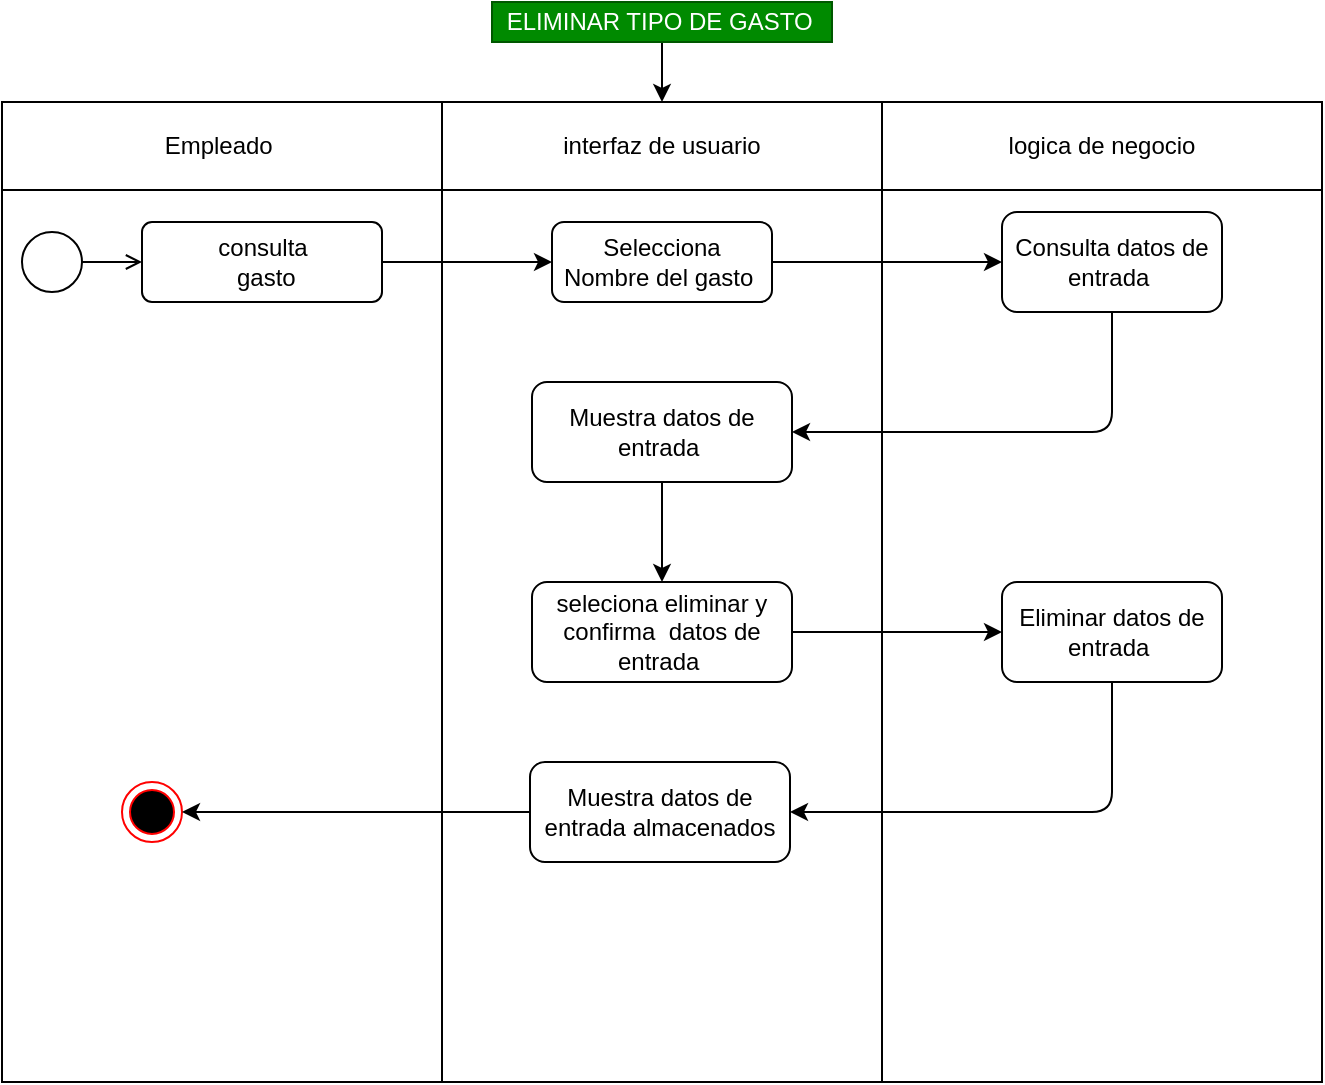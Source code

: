 <mxfile>
    <diagram id="FNf3-6BrtPqKldrc920J" name="Page-1">
        <mxGraphModel dx="758" dy="607" grid="1" gridSize="10" guides="1" tooltips="1" connect="1" arrows="1" fold="1" page="1" pageScale="1" pageWidth="827" pageHeight="1169" math="0" shadow="0">
            <root>
                <mxCell id="0"/>
                <mxCell id="1" parent="0"/>
                <mxCell id="2" value="" style="shape=table;startSize=0;container=1;collapsible=0;childLayout=tableLayout;" vertex="1" parent="1">
                    <mxGeometry x="20" y="170" width="660" height="490" as="geometry"/>
                </mxCell>
                <mxCell id="3" value="" style="shape=partialRectangle;collapsible=0;dropTarget=0;pointerEvents=0;fillColor=none;top=0;left=0;bottom=0;right=0;points=[[0,0.5],[1,0.5]];portConstraint=eastwest;" vertex="1" parent="2">
                    <mxGeometry width="660" height="44" as="geometry"/>
                </mxCell>
                <mxCell id="4" value="Empleado&amp;nbsp;" style="shape=partialRectangle;html=1;whiteSpace=wrap;connectable=0;overflow=hidden;fillColor=none;top=0;left=0;bottom=0;right=0;pointerEvents=1;" vertex="1" parent="3">
                    <mxGeometry width="220" height="44" as="geometry">
                        <mxRectangle width="220" height="44" as="alternateBounds"/>
                    </mxGeometry>
                </mxCell>
                <mxCell id="5" value="interfaz de usuario" style="shape=partialRectangle;html=1;whiteSpace=wrap;connectable=0;overflow=hidden;fillColor=none;top=0;left=0;bottom=0;right=0;pointerEvents=1;" vertex="1" parent="3">
                    <mxGeometry x="220" width="220" height="44" as="geometry">
                        <mxRectangle width="220" height="44" as="alternateBounds"/>
                    </mxGeometry>
                </mxCell>
                <mxCell id="6" value="logica de negocio" style="shape=partialRectangle;html=1;whiteSpace=wrap;connectable=0;overflow=hidden;fillColor=none;top=0;left=0;bottom=0;right=0;pointerEvents=1;" vertex="1" parent="3">
                    <mxGeometry x="440" width="220" height="44" as="geometry">
                        <mxRectangle width="220" height="44" as="alternateBounds"/>
                    </mxGeometry>
                </mxCell>
                <mxCell id="7" value="" style="shape=partialRectangle;collapsible=0;dropTarget=0;pointerEvents=0;fillColor=none;top=0;left=0;bottom=0;right=0;points=[[0,0.5],[1,0.5]];portConstraint=eastwest;" vertex="1" parent="2">
                    <mxGeometry y="44" width="660" height="446" as="geometry"/>
                </mxCell>
                <mxCell id="8" value="" style="shape=partialRectangle;html=1;whiteSpace=wrap;connectable=0;overflow=hidden;fillColor=none;top=0;left=0;bottom=0;right=0;pointerEvents=1;" vertex="1" parent="7">
                    <mxGeometry width="220" height="446" as="geometry">
                        <mxRectangle width="220" height="446" as="alternateBounds"/>
                    </mxGeometry>
                </mxCell>
                <mxCell id="9" value="" style="shape=partialRectangle;html=1;whiteSpace=wrap;connectable=0;overflow=hidden;fillColor=none;top=0;left=0;bottom=0;right=0;pointerEvents=1;" vertex="1" parent="7">
                    <mxGeometry x="220" width="220" height="446" as="geometry">
                        <mxRectangle width="220" height="446" as="alternateBounds"/>
                    </mxGeometry>
                </mxCell>
                <mxCell id="10" value="" style="shape=partialRectangle;html=1;whiteSpace=wrap;connectable=0;overflow=hidden;fillColor=none;top=0;left=0;bottom=0;right=0;pointerEvents=1;" vertex="1" parent="7">
                    <mxGeometry x="440" width="220" height="446" as="geometry">
                        <mxRectangle width="220" height="446" as="alternateBounds"/>
                    </mxGeometry>
                </mxCell>
                <mxCell id="11" style="edgeStyle=none;html=1;entryX=0;entryY=0.5;entryDx=0;entryDy=0;" edge="1" parent="1" source="12" target="14">
                    <mxGeometry relative="1" as="geometry"/>
                </mxCell>
                <mxCell id="12" value="Selecciona&lt;br&gt;Nombre del gasto&amp;nbsp;" style="rounded=1;whiteSpace=wrap;html=1;fillColor=#FFFFFF;fontColor=#000000;" vertex="1" parent="1">
                    <mxGeometry x="295" y="230" width="110" height="40" as="geometry"/>
                </mxCell>
                <mxCell id="13" style="edgeStyle=none;html=1;entryX=1;entryY=0.5;entryDx=0;entryDy=0;" edge="1" parent="1" source="14" target="23">
                    <mxGeometry relative="1" as="geometry">
                        <Array as="points">
                            <mxPoint x="575" y="335"/>
                        </Array>
                    </mxGeometry>
                </mxCell>
                <mxCell id="14" value="Consulta datos de entrada&amp;nbsp;" style="rounded=1;whiteSpace=wrap;html=1;fillColor=#FFFFFF;fontColor=#000000;" vertex="1" parent="1">
                    <mxGeometry x="520" y="225" width="110" height="50" as="geometry"/>
                </mxCell>
                <mxCell id="15" style="edgeStyle=none;html=1;entryX=0;entryY=0.5;entryDx=0;entryDy=0;" edge="1" parent="1" source="16" target="12">
                    <mxGeometry relative="1" as="geometry"/>
                </mxCell>
                <mxCell id="16" value="&lt;span style=&quot;color: rgb(0 , 0 , 0)&quot;&gt;consulta&lt;br&gt;&amp;nbsp;gasto&lt;/span&gt;" style="html=1;align=center;verticalAlign=middle;rounded=1;absoluteArcSize=1;arcSize=10;dashed=0;fillColor=#FFFFFF;" vertex="1" parent="1">
                    <mxGeometry x="90" y="230" width="120" height="40" as="geometry"/>
                </mxCell>
                <mxCell id="17" value="" style="ellipse;html=1;fillColor=#FFFFFF;" vertex="1" parent="1">
                    <mxGeometry x="30" y="235" width="30" height="30" as="geometry"/>
                </mxCell>
                <mxCell id="18" value="" style="endArrow=open;html=1;rounded=0;align=center;verticalAlign=top;endFill=0;labelBackgroundColor=none;endSize=6;entryX=0;entryY=0.5;entryDx=0;entryDy=0;" edge="1" parent="1" source="17" target="16">
                    <mxGeometry relative="1" as="geometry">
                        <mxPoint x="100" y="235" as="targetPoint"/>
                    </mxGeometry>
                </mxCell>
                <mxCell id="19" value="" style="ellipse;html=1;shape=endState;fillColor=#000000;strokeColor=#ff0000;" vertex="1" parent="1">
                    <mxGeometry x="80" y="510" width="30" height="30" as="geometry"/>
                </mxCell>
                <mxCell id="20" value="" style="edgeStyle=none;html=1;" edge="1" parent="1" source="21" target="3">
                    <mxGeometry relative="1" as="geometry"/>
                </mxCell>
                <mxCell id="21" value="ELIMINAR TIPO DE GASTO&amp;nbsp;" style="text;html=1;resizable=0;autosize=1;align=center;verticalAlign=middle;points=[];rounded=0;fillColor=#008a00;fontColor=#ffffff;strokeColor=#005700;" vertex="1" parent="1">
                    <mxGeometry x="265" y="120" width="170" height="20" as="geometry"/>
                </mxCell>
                <mxCell id="22" style="edgeStyle=none;html=1;" edge="1" parent="1" source="23" target="25">
                    <mxGeometry relative="1" as="geometry"/>
                </mxCell>
                <mxCell id="23" value="Muestra datos de entrada&amp;nbsp;" style="whiteSpace=wrap;html=1;fillColor=#FFFFFF;fontColor=#000000;rounded=1;" vertex="1" parent="1">
                    <mxGeometry x="285" y="310" width="130" height="50" as="geometry"/>
                </mxCell>
                <mxCell id="24" style="edgeStyle=none;html=1;entryX=0;entryY=0.5;entryDx=0;entryDy=0;" edge="1" parent="1" source="25" target="27">
                    <mxGeometry relative="1" as="geometry"/>
                </mxCell>
                <mxCell id="25" value="seleciona eliminar y confirma&amp;nbsp; datos de entrada&amp;nbsp;" style="whiteSpace=wrap;html=1;fillColor=#FFFFFF;fontColor=#000000;rounded=1;" vertex="1" parent="1">
                    <mxGeometry x="285" y="410" width="130" height="50" as="geometry"/>
                </mxCell>
                <mxCell id="26" style="edgeStyle=none;html=1;entryX=1;entryY=0.5;entryDx=0;entryDy=0;" edge="1" parent="1" source="27" target="29">
                    <mxGeometry relative="1" as="geometry">
                        <Array as="points">
                            <mxPoint x="575" y="525"/>
                        </Array>
                    </mxGeometry>
                </mxCell>
                <mxCell id="27" value="Eliminar datos de entrada&amp;nbsp;" style="rounded=1;whiteSpace=wrap;html=1;fillColor=#FFFFFF;fontColor=#000000;" vertex="1" parent="1">
                    <mxGeometry x="520" y="410" width="110" height="50" as="geometry"/>
                </mxCell>
                <mxCell id="28" style="edgeStyle=none;html=1;entryX=1;entryY=0.5;entryDx=0;entryDy=0;" edge="1" parent="1" source="29" target="19">
                    <mxGeometry relative="1" as="geometry"/>
                </mxCell>
                <mxCell id="29" value="Muestra datos de entrada almacenados" style="whiteSpace=wrap;html=1;fillColor=#FFFFFF;fontColor=#000000;rounded=1;" vertex="1" parent="1">
                    <mxGeometry x="284" y="500" width="130" height="50" as="geometry"/>
                </mxCell>
            </root>
        </mxGraphModel>
    </diagram>
</mxfile>